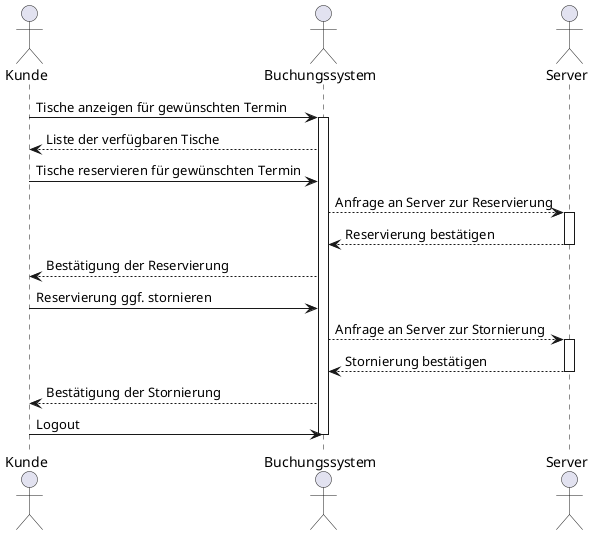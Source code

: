 @startuml
actor Kunde
actor Buchungssystem
actor Server

Kunde -> Buchungssystem: Tische anzeigen für gewünschten Termin
activate Buchungssystem
Buchungssystem --> Kunde: Liste der verfügbaren Tische
Kunde -> Buchungssystem: Tische reservieren für gewünschten Termin
Buchungssystem --> Server: Anfrage an Server zur Reservierung
activate Server
Server --> Buchungssystem: Reservierung bestätigen
deactivate Server
Buchungssystem --> Kunde: Bestätigung der Reservierung
Kunde -> Buchungssystem: Reservierung ggf. stornieren
Buchungssystem --> Server: Anfrage an Server zur Stornierung
activate Server
Server --> Buchungssystem: Stornierung bestätigen
deactivate Server
Buchungssystem --> Kunde: Bestätigung der Stornierung
Kunde -> Buchungssystem: Logout

deactivate Buchungssystem

@enduml
